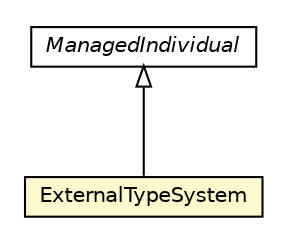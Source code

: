 #!/usr/local/bin/dot
#
# Class diagram 
# Generated by UMLGraph version R5_6-24-gf6e263 (http://www.umlgraph.org/)
#

digraph G {
	edge [fontname="Helvetica",fontsize=10,labelfontname="Helvetica",labelfontsize=10];
	node [fontname="Helvetica",fontsize=10,shape=plaintext];
	nodesep=0.25;
	ranksep=0.5;
	// org.universAAL.ontology.lddi.config.datapoints.ExternalTypeSystem
	c173034 [label=<<table title="org.universAAL.ontology.lddi.config.datapoints.ExternalTypeSystem" border="0" cellborder="1" cellspacing="0" cellpadding="2" port="p" bgcolor="lemonChiffon" href="./ExternalTypeSystem.html">
		<tr><td><table border="0" cellspacing="0" cellpadding="1">
<tr><td align="center" balign="center"> ExternalTypeSystem </td></tr>
		</table></td></tr>
		</table>>, URL="./ExternalTypeSystem.html", fontname="Helvetica", fontcolor="black", fontsize=10.0];
	//org.universAAL.ontology.lddi.config.datapoints.ExternalTypeSystem extends org.universAAL.middleware.owl.ManagedIndividual
	c173198:p -> c173034:p [dir=back,arrowtail=empty];
	// org.universAAL.middleware.owl.ManagedIndividual
	c173198 [label=<<table title="org.universAAL.middleware.owl.ManagedIndividual" border="0" cellborder="1" cellspacing="0" cellpadding="2" port="p" href="http://java.sun.com/j2se/1.4.2/docs/api/org/universAAL/middleware/owl/ManagedIndividual.html">
		<tr><td><table border="0" cellspacing="0" cellpadding="1">
<tr><td align="center" balign="center"><font face="Helvetica-Oblique"> ManagedIndividual </font></td></tr>
		</table></td></tr>
		</table>>, URL="http://java.sun.com/j2se/1.4.2/docs/api/org/universAAL/middleware/owl/ManagedIndividual.html", fontname="Helvetica", fontcolor="black", fontsize=10.0];
}

